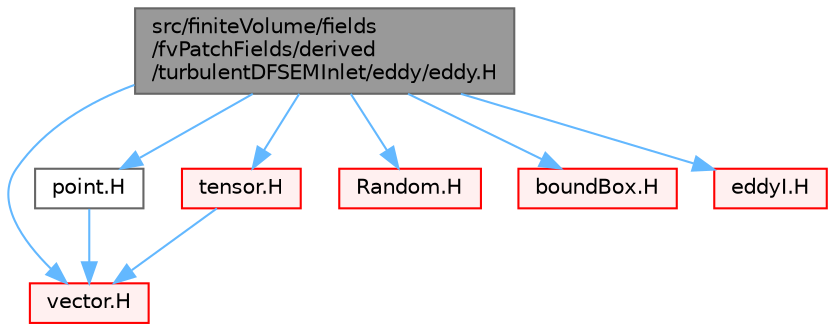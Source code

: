 digraph "src/finiteVolume/fields/fvPatchFields/derived/turbulentDFSEMInlet/eddy/eddy.H"
{
 // LATEX_PDF_SIZE
  bgcolor="transparent";
  edge [fontname=Helvetica,fontsize=10,labelfontname=Helvetica,labelfontsize=10];
  node [fontname=Helvetica,fontsize=10,shape=box,height=0.2,width=0.4];
  Node1 [id="Node000001",label="src/finiteVolume/fields\l/fvPatchFields/derived\l/turbulentDFSEMInlet/eddy/eddy.H",height=0.2,width=0.4,color="gray40", fillcolor="grey60", style="filled", fontcolor="black",tooltip=" "];
  Node1 -> Node2 [id="edge1_Node000001_Node000002",color="steelblue1",style="solid",tooltip=" "];
  Node2 [id="Node000002",label="vector.H",height=0.2,width=0.4,color="red", fillcolor="#FFF0F0", style="filled",URL="$vector_8H.html",tooltip=" "];
  Node1 -> Node79 [id="edge2_Node000001_Node000079",color="steelblue1",style="solid",tooltip=" "];
  Node79 [id="Node000079",label="point.H",height=0.2,width=0.4,color="grey40", fillcolor="white", style="filled",URL="$point_8H.html",tooltip=" "];
  Node79 -> Node2 [id="edge3_Node000079_Node000002",color="steelblue1",style="solid",tooltip=" "];
  Node1 -> Node80 [id="edge4_Node000001_Node000080",color="steelblue1",style="solid",tooltip=" "];
  Node80 [id="Node000080",label="tensor.H",height=0.2,width=0.4,color="red", fillcolor="#FFF0F0", style="filled",URL="$tensor_8H.html",tooltip=" "];
  Node80 -> Node2 [id="edge5_Node000080_Node000002",color="steelblue1",style="solid",tooltip=" "];
  Node1 -> Node95 [id="edge6_Node000001_Node000095",color="steelblue1",style="solid",tooltip=" "];
  Node95 [id="Node000095",label="Random.H",height=0.2,width=0.4,color="red", fillcolor="#FFF0F0", style="filled",URL="$Random_8H.html",tooltip=" "];
  Node1 -> Node99 [id="edge7_Node000001_Node000099",color="steelblue1",style="solid",tooltip=" "];
  Node99 [id="Node000099",label="boundBox.H",height=0.2,width=0.4,color="red", fillcolor="#FFF0F0", style="filled",URL="$boundBox_8H.html",tooltip=" "];
  Node1 -> Node220 [id="edge8_Node000001_Node000220",color="steelblue1",style="solid",tooltip=" "];
  Node220 [id="Node000220",label="eddyI.H",height=0.2,width=0.4,color="red", fillcolor="#FFF0F0", style="filled",URL="$eddyI_8H.html",tooltip=" "];
}
